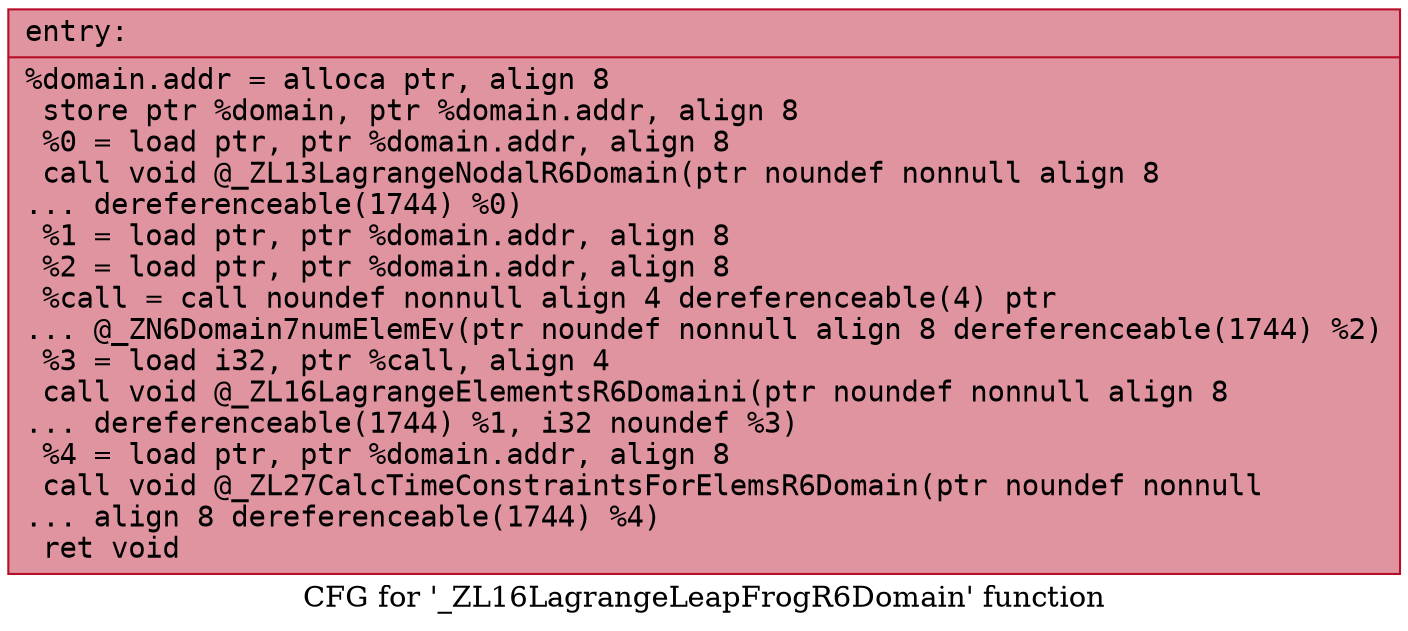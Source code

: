 digraph "CFG for '_ZL16LagrangeLeapFrogR6Domain' function" {
	label="CFG for '_ZL16LagrangeLeapFrogR6Domain' function";

	Node0x561418b4e5e0 [shape=record,color="#b70d28ff", style=filled, fillcolor="#b70d2870" fontname="Courier",label="{entry:\l|  %domain.addr = alloca ptr, align 8\l  store ptr %domain, ptr %domain.addr, align 8\l  %0 = load ptr, ptr %domain.addr, align 8\l  call void @_ZL13LagrangeNodalR6Domain(ptr noundef nonnull align 8\l... dereferenceable(1744) %0)\l  %1 = load ptr, ptr %domain.addr, align 8\l  %2 = load ptr, ptr %domain.addr, align 8\l  %call = call noundef nonnull align 4 dereferenceable(4) ptr\l... @_ZN6Domain7numElemEv(ptr noundef nonnull align 8 dereferenceable(1744) %2)\l  %3 = load i32, ptr %call, align 4\l  call void @_ZL16LagrangeElementsR6Domaini(ptr noundef nonnull align 8\l... dereferenceable(1744) %1, i32 noundef %3)\l  %4 = load ptr, ptr %domain.addr, align 8\l  call void @_ZL27CalcTimeConstraintsForElemsR6Domain(ptr noundef nonnull\l... align 8 dereferenceable(1744) %4)\l  ret void\l}"];
}
